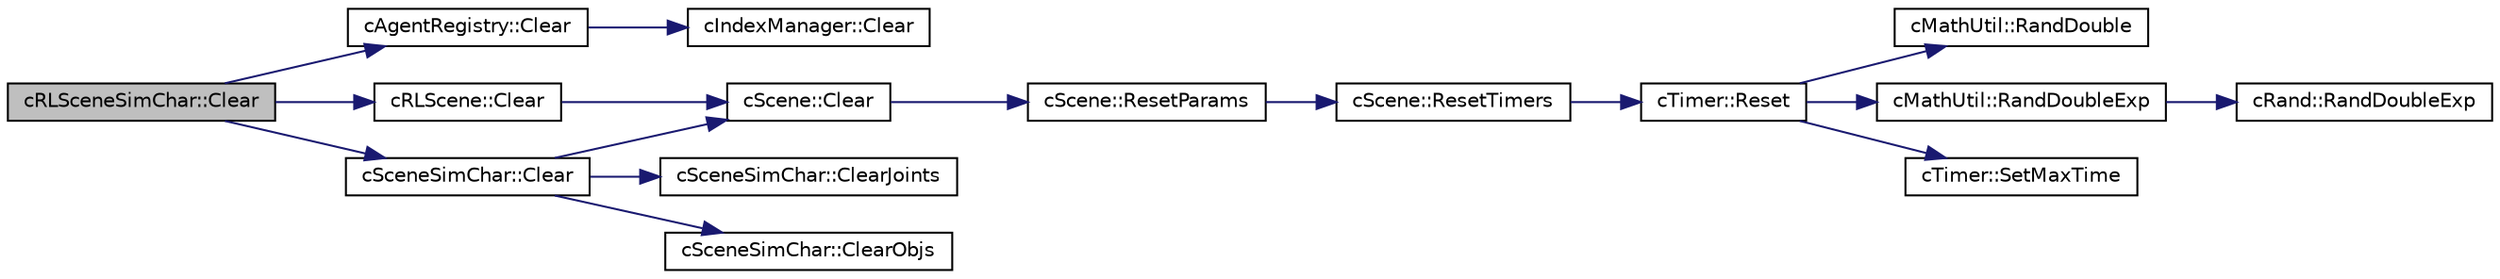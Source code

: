 digraph "cRLSceneSimChar::Clear"
{
 // LATEX_PDF_SIZE
  edge [fontname="Helvetica",fontsize="10",labelfontname="Helvetica",labelfontsize="10"];
  node [fontname="Helvetica",fontsize="10",shape=record];
  rankdir="LR";
  Node1 [label="cRLSceneSimChar::Clear",height=0.2,width=0.4,color="black", fillcolor="grey75", style="filled", fontcolor="black",tooltip=" "];
  Node1 -> Node2 [color="midnightblue",fontsize="10",style="solid",fontname="Helvetica"];
  Node2 [label="cAgentRegistry::Clear",height=0.2,width=0.4,color="black", fillcolor="white", style="filled",URL="$classc_agent_registry.html#a7e9613eca5a055d8f682a32c6afb6d0c",tooltip=" "];
  Node2 -> Node3 [color="midnightblue",fontsize="10",style="solid",fontname="Helvetica"];
  Node3 [label="cIndexManager::Clear",height=0.2,width=0.4,color="black", fillcolor="white", style="filled",URL="$classc_index_manager.html#a6173551379325e0164a493524101bfc6",tooltip=" "];
  Node1 -> Node4 [color="midnightblue",fontsize="10",style="solid",fontname="Helvetica"];
  Node4 [label="cRLScene::Clear",height=0.2,width=0.4,color="black", fillcolor="white", style="filled",URL="$classc_r_l_scene.html#a1fcbc23544ba9cb5351d642a0e259c9a",tooltip=" "];
  Node4 -> Node5 [color="midnightblue",fontsize="10",style="solid",fontname="Helvetica"];
  Node5 [label="cScene::Clear",height=0.2,width=0.4,color="black", fillcolor="white", style="filled",URL="$classc_scene.html#a6e7c05644ce68b62731350cadc55a89f",tooltip=" "];
  Node5 -> Node6 [color="midnightblue",fontsize="10",style="solid",fontname="Helvetica"];
  Node6 [label="cScene::ResetParams",height=0.2,width=0.4,color="black", fillcolor="white", style="filled",URL="$classc_scene.html#a415e870aeb165035c4e226807d2ad5a4",tooltip=" "];
  Node6 -> Node7 [color="midnightblue",fontsize="10",style="solid",fontname="Helvetica"];
  Node7 [label="cScene::ResetTimers",height=0.2,width=0.4,color="black", fillcolor="white", style="filled",URL="$classc_scene.html#ad3519d6ec80933c165a3eeaec926a117",tooltip=" "];
  Node7 -> Node8 [color="midnightblue",fontsize="10",style="solid",fontname="Helvetica"];
  Node8 [label="cTimer::Reset",height=0.2,width=0.4,color="black", fillcolor="white", style="filled",URL="$classc_timer.html#ad1099bd7febb32a85da1273881d2326d",tooltip=" "];
  Node8 -> Node9 [color="midnightblue",fontsize="10",style="solid",fontname="Helvetica"];
  Node9 [label="cMathUtil::RandDouble",height=0.2,width=0.4,color="black", fillcolor="white", style="filled",URL="$classc_math_util.html#a8f3607d8952c00d36141494961f8691e",tooltip=" "];
  Node8 -> Node10 [color="midnightblue",fontsize="10",style="solid",fontname="Helvetica"];
  Node10 [label="cMathUtil::RandDoubleExp",height=0.2,width=0.4,color="black", fillcolor="white", style="filled",URL="$classc_math_util.html#a0750363044514fd5f6951c05f533067b",tooltip=" "];
  Node10 -> Node11 [color="midnightblue",fontsize="10",style="solid",fontname="Helvetica"];
  Node11 [label="cRand::RandDoubleExp",height=0.2,width=0.4,color="black", fillcolor="white", style="filled",URL="$classc_rand.html#a22bfd19e9f9233e08955c9e2ab47ba38",tooltip=" "];
  Node8 -> Node12 [color="midnightblue",fontsize="10",style="solid",fontname="Helvetica"];
  Node12 [label="cTimer::SetMaxTime",height=0.2,width=0.4,color="black", fillcolor="white", style="filled",URL="$classc_timer.html#a809813de40643bdcd8eeb5b4166934f0",tooltip=" "];
  Node1 -> Node13 [color="midnightblue",fontsize="10",style="solid",fontname="Helvetica"];
  Node13 [label="cSceneSimChar::Clear",height=0.2,width=0.4,color="black", fillcolor="white", style="filled",URL="$classc_scene_sim_char.html#aa1420d83958611ed394ed399788a0bf1",tooltip=" "];
  Node13 -> Node5 [color="midnightblue",fontsize="10",style="solid",fontname="Helvetica"];
  Node13 -> Node14 [color="midnightblue",fontsize="10",style="solid",fontname="Helvetica"];
  Node14 [label="cSceneSimChar::ClearJoints",height=0.2,width=0.4,color="black", fillcolor="white", style="filled",URL="$classc_scene_sim_char.html#a3bc62dccb7e06ccc26dedcafa43ee62c",tooltip=" "];
  Node13 -> Node15 [color="midnightblue",fontsize="10",style="solid",fontname="Helvetica"];
  Node15 [label="cSceneSimChar::ClearObjs",height=0.2,width=0.4,color="black", fillcolor="white", style="filled",URL="$classc_scene_sim_char.html#a55ecc316659953438d3c062fd13f5cc1",tooltip=" "];
}
